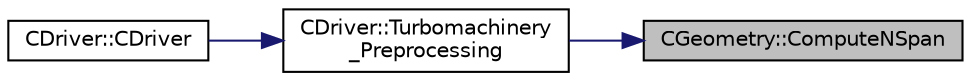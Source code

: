 digraph "CGeometry::ComputeNSpan"
{
 // LATEX_PDF_SIZE
  edge [fontname="Helvetica",fontsize="10",labelfontname="Helvetica",labelfontsize="10"];
  node [fontname="Helvetica",fontsize="10",shape=record];
  rankdir="RL";
  Node1 [label="CGeometry::ComputeNSpan",height=0.2,width=0.4,color="black", fillcolor="grey75", style="filled", fontcolor="black",tooltip="Computes the N span."];
  Node1 -> Node2 [dir="back",color="midnightblue",fontsize="10",style="solid",fontname="Helvetica"];
  Node2 [label="CDriver::Turbomachinery\l_Preprocessing",height=0.2,width=0.4,color="black", fillcolor="white", style="filled",URL="$classCDriver.html#a9189caa3851cae4f1c52d5a7a00e5b27",tooltip="Initiate value for static mesh movement such as the gridVel for the ROTATING frame."];
  Node2 -> Node3 [dir="back",color="midnightblue",fontsize="10",style="solid",fontname="Helvetica"];
  Node3 [label="CDriver::CDriver",height=0.2,width=0.4,color="black", fillcolor="white", style="filled",URL="$classCDriver.html#a3fca4a013a6efa9bbb38fe78a86b5f3d",tooltip="Constructor of the class."];
}
